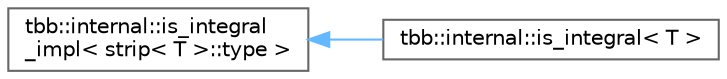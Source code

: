 digraph "类继承关系图"
{
 // LATEX_PDF_SIZE
  bgcolor="transparent";
  edge [fontname=Helvetica,fontsize=10,labelfontname=Helvetica,labelfontsize=10];
  node [fontname=Helvetica,fontsize=10,shape=box,height=0.2,width=0.4];
  rankdir="LR";
  Node0 [id="Node000000",label="tbb::internal::is_integral\l_impl\< strip\< T \>::type \>",height=0.2,width=0.4,color="grey40", fillcolor="white", style="filled",URL="$structtbb_1_1internal_1_1is__integral__impl.html",tooltip=" "];
  Node0 -> Node1 [id="edge7107_Node000000_Node000001",dir="back",color="steelblue1",style="solid",tooltip=" "];
  Node1 [id="Node000001",label="tbb::internal::is_integral\< T \>",height=0.2,width=0.4,color="grey40", fillcolor="white", style="filled",URL="$structtbb_1_1internal_1_1is__integral.html",tooltip=" "];
}
